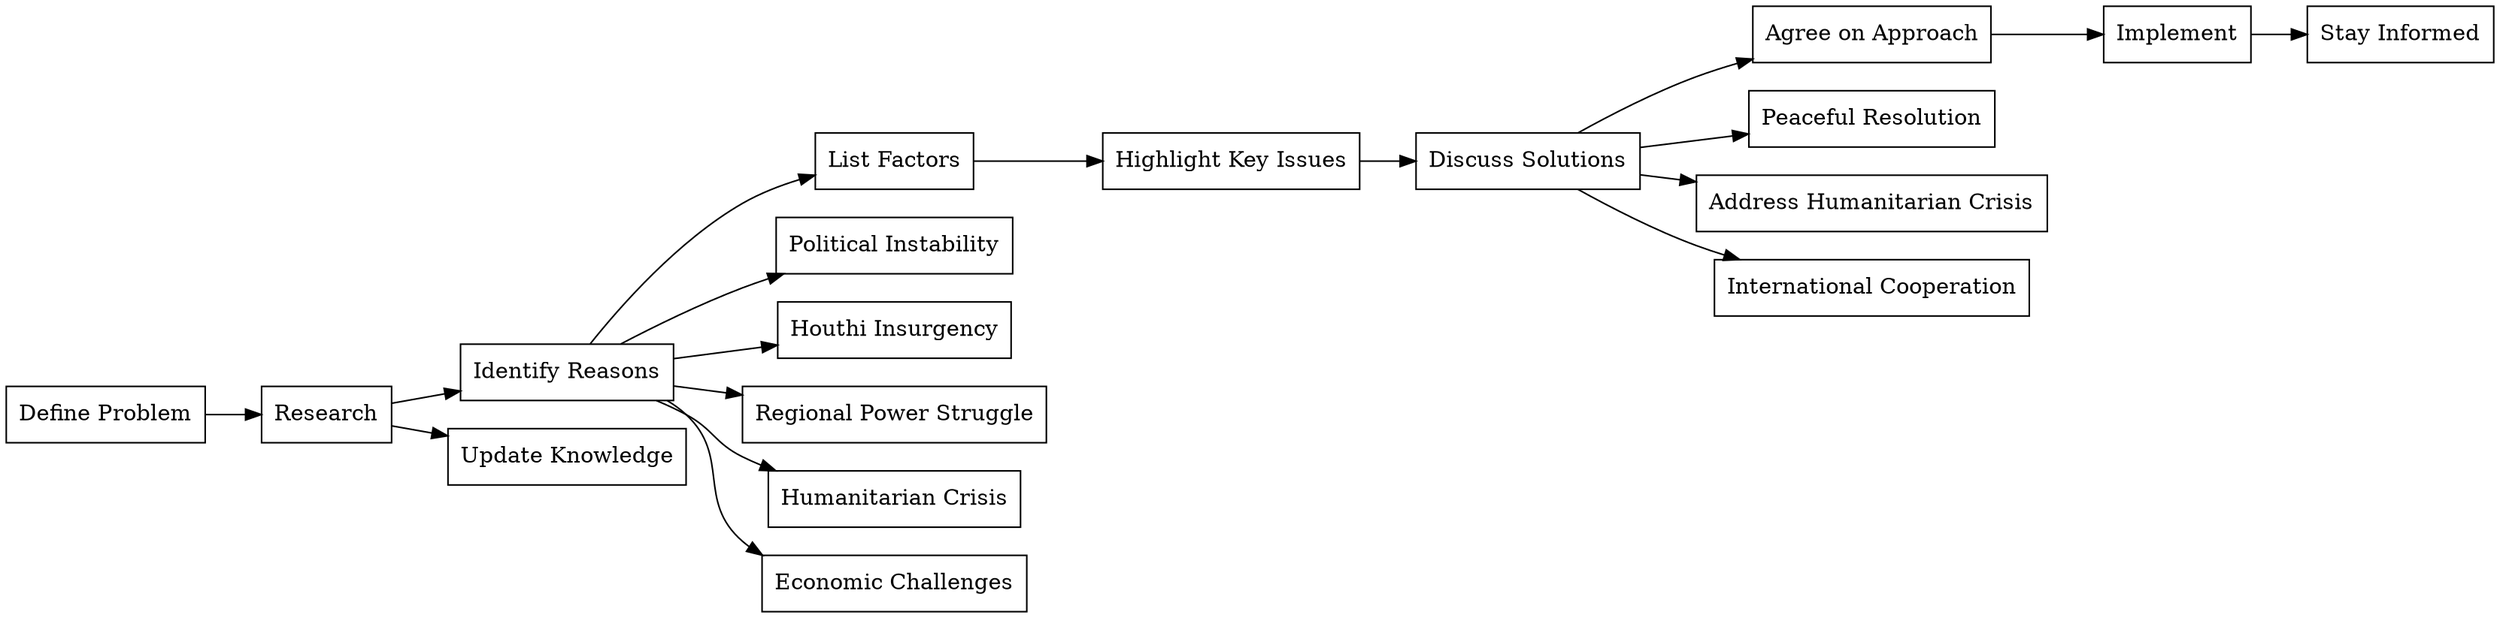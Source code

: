 digraph discussion_process {
  rankdir=LR;
  node [shape=box];

  "Define Problem" -> "Research" -> "Identify Reasons" -> "List Factors" -> "Highlight Key Issues" -> "Discuss Solutions" -> "Agree on Approach" -> "Implement";

  "Research" -> "Update Knowledge";
  "Identify Reasons" -> "Political Instability", "Houthi Insurgency", "Regional Power Struggle", "Humanitarian Crisis", "Economic Challenges";
  "Discuss Solutions" -> "Peaceful Resolution", "Address Humanitarian Crisis", "International Cooperation";

  "Implement" -> "Stay Informed";
}
